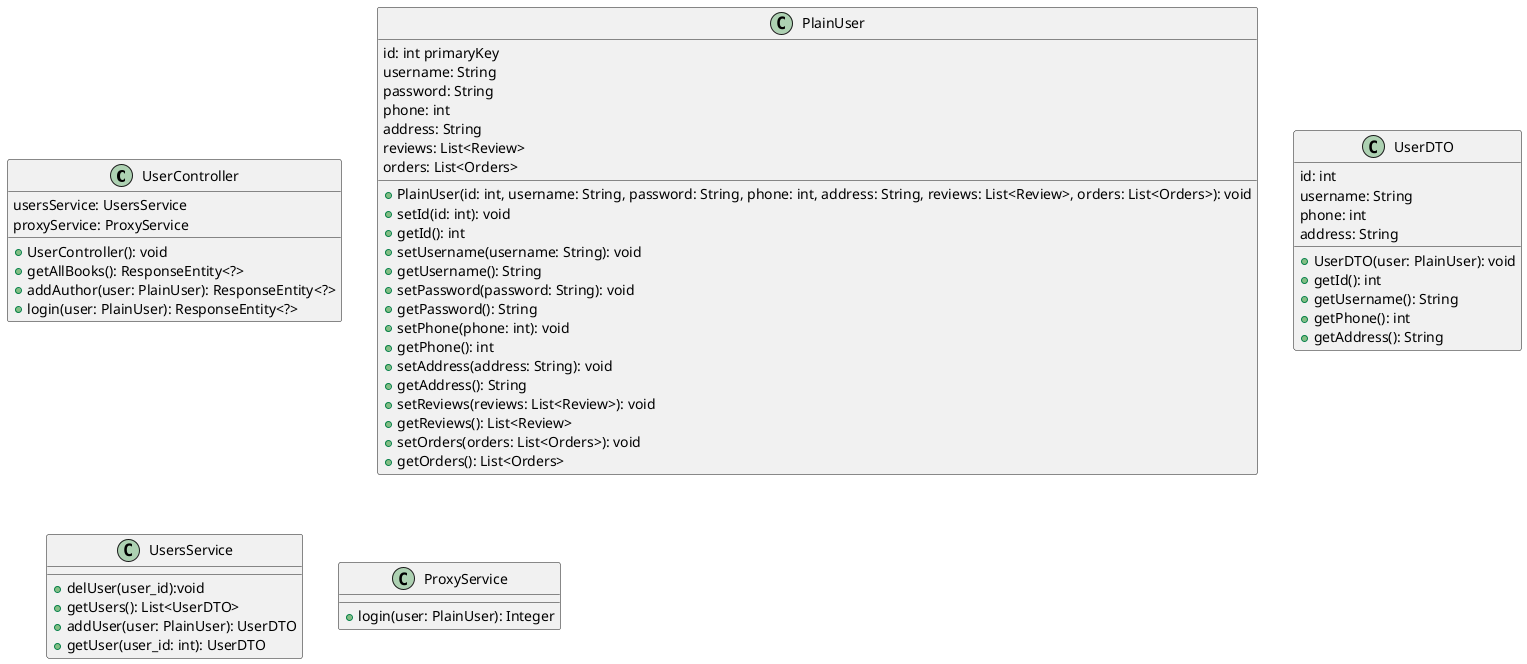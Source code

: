@startuml

!define ENTITY class
!define PRIMARY_KEY_FIELD {+ {field} primaryKey}
!define FOREIGN_KEY_FIELD {+ {field} foreignKey}
!define AGGREGATION ---

' Define entities
ENTITY UserController {
  usersService: UsersService
  proxyService: ProxyService

  +UserController(): void
  {method} +getAllBooks(): ResponseEntity<?>
  {method} +addAuthor(user: PlainUser): ResponseEntity<?>
  {method} +login(user: PlainUser): ResponseEntity<?>
}

ENTITY PlainUser {
  id: int primaryKey
  username: String
  password: String
  phone: int
  address: String
  reviews: List<Review>
  orders: List<Orders>

  +PlainUser(id: int, username: String, password: String, phone: int, address: String, reviews: List<Review>, orders: List<Orders>): void
  {method} +setId(id: int): void
  {method} +getId(): int
  {method} +setUsername(username: String): void
  {method} +getUsername(): String
  {method} +setPassword(password: String): void
  {method} +getPassword(): String
  {method} +setPhone(phone: int): void
  {method} +getPhone(): int
  {method} +setAddress(address: String): void
  {method} +getAddress(): String
  {method} +setReviews(reviews: List<Review>): void
  {method} +getReviews(): List<Review>
  {method} +setOrders(orders: List<Orders>): void
  {method} +getOrders(): List<Orders>
}

ENTITY UserDTO {
    id: int
  username: String
  phone: int
  address: String

  +UserDTO(user: PlainUser): void
  {method} +getId(): int
  {method} +getUsername(): String
  {method} +getPhone(): int
  {method} +getAddress(): String
}

ENTITY UsersService {


+delUser(user_id):void
  +getUsers(): List<UserDTO>
  +addUser(user: PlainUser): UserDTO
  +getUser(user_id: int): UserDTO
}

ENTITY ProxyService {
  +login(user: PlainUser): Integer
}

' ResponseEntity --o UserController: has (0..*)

@enduml